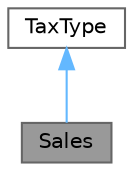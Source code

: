 digraph "Sales"
{
 // LATEX_PDF_SIZE
  bgcolor="transparent";
  edge [fontname=Helvetica,fontsize=10,labelfontname=Helvetica,labelfontsize=10];
  node [fontname=Helvetica,fontsize=10,shape=box,height=0.2,width=0.4];
  Node1 [id="Node000001",label="Sales",height=0.2,width=0.4,color="gray40", fillcolor="grey60", style="filled", fontcolor="black",tooltip="Represents a type of tax that includes a base sales tax, an environmental levy, and a service fee."];
  Node2 -> Node1 [id="edge2_Node000001_Node000002",dir="back",color="steelblue1",style="solid",tooltip=" "];
  Node2 [id="Node000002",label="TaxType",height=0.2,width=0.4,color="gray40", fillcolor="white", style="filled",URL="$classTaxType.html",tooltip="Represents a specific type of tax with a rate and type identifier."];
}
